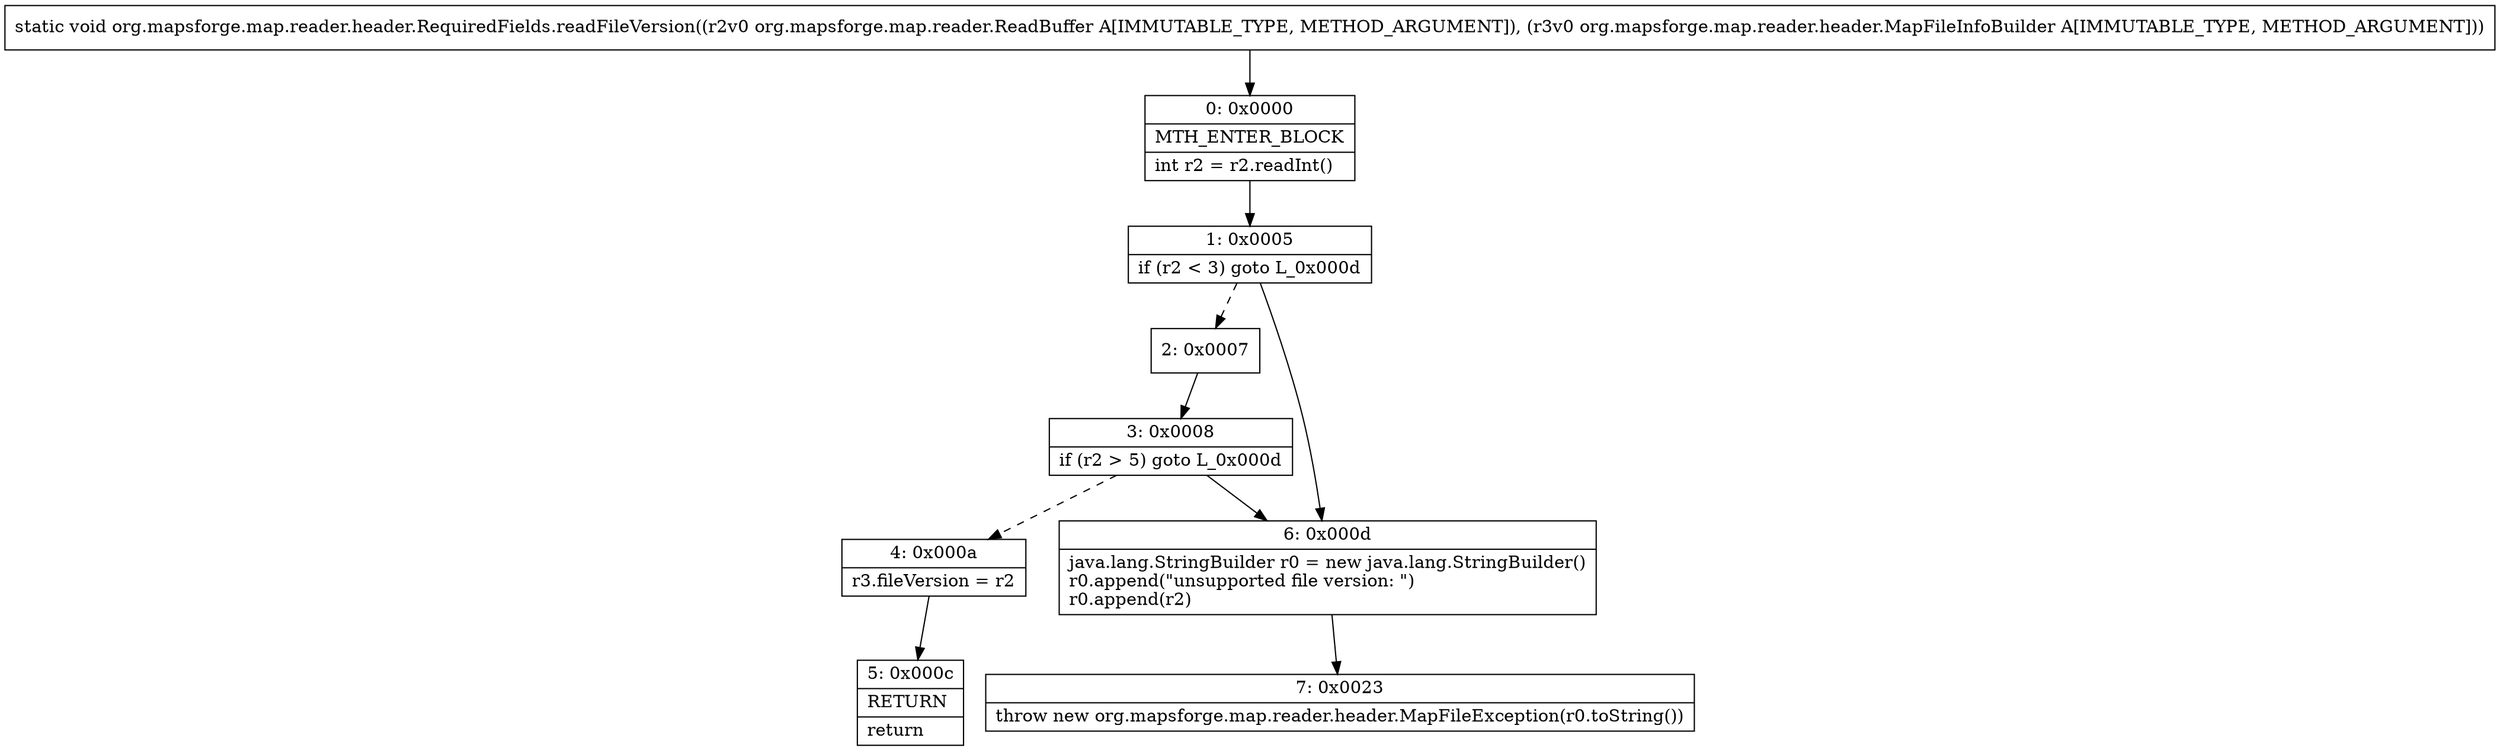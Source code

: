 digraph "CFG fororg.mapsforge.map.reader.header.RequiredFields.readFileVersion(Lorg\/mapsforge\/map\/reader\/ReadBuffer;Lorg\/mapsforge\/map\/reader\/header\/MapFileInfoBuilder;)V" {
Node_0 [shape=record,label="{0\:\ 0x0000|MTH_ENTER_BLOCK\l|int r2 = r2.readInt()\l}"];
Node_1 [shape=record,label="{1\:\ 0x0005|if (r2 \< 3) goto L_0x000d\l}"];
Node_2 [shape=record,label="{2\:\ 0x0007}"];
Node_3 [shape=record,label="{3\:\ 0x0008|if (r2 \> 5) goto L_0x000d\l}"];
Node_4 [shape=record,label="{4\:\ 0x000a|r3.fileVersion = r2\l}"];
Node_5 [shape=record,label="{5\:\ 0x000c|RETURN\l|return\l}"];
Node_6 [shape=record,label="{6\:\ 0x000d|java.lang.StringBuilder r0 = new java.lang.StringBuilder()\lr0.append(\"unsupported file version: \")\lr0.append(r2)\l}"];
Node_7 [shape=record,label="{7\:\ 0x0023|throw new org.mapsforge.map.reader.header.MapFileException(r0.toString())\l}"];
MethodNode[shape=record,label="{static void org.mapsforge.map.reader.header.RequiredFields.readFileVersion((r2v0 org.mapsforge.map.reader.ReadBuffer A[IMMUTABLE_TYPE, METHOD_ARGUMENT]), (r3v0 org.mapsforge.map.reader.header.MapFileInfoBuilder A[IMMUTABLE_TYPE, METHOD_ARGUMENT])) }"];
MethodNode -> Node_0;
Node_0 -> Node_1;
Node_1 -> Node_2[style=dashed];
Node_1 -> Node_6;
Node_2 -> Node_3;
Node_3 -> Node_4[style=dashed];
Node_3 -> Node_6;
Node_4 -> Node_5;
Node_6 -> Node_7;
}

